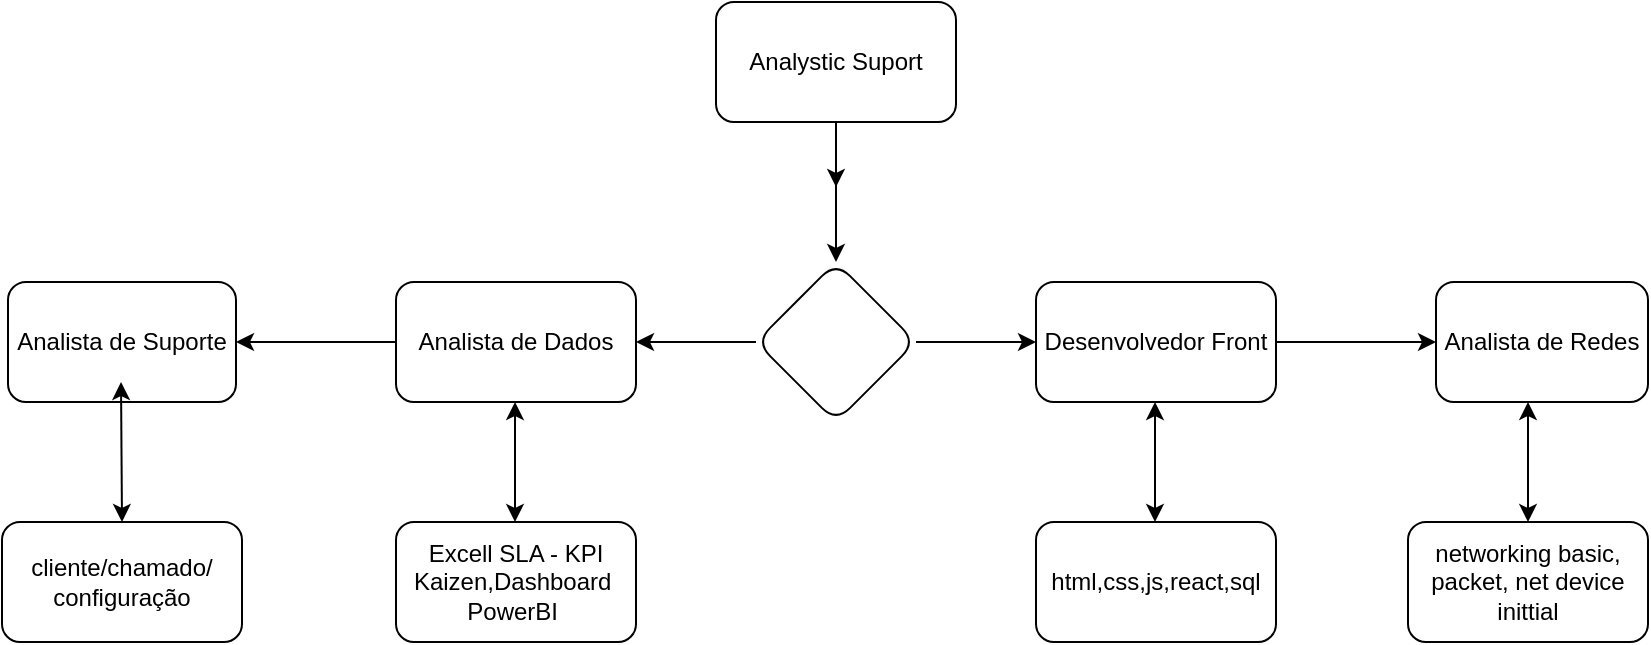 <mxfile version="21.3.3" type="github">
  <diagram name="Página-1" id="0PeoEGvI6WBhaz1xGEVT">
    <mxGraphModel dx="1707" dy="484" grid="1" gridSize="10" guides="1" tooltips="1" connect="1" arrows="1" fold="1" page="1" pageScale="1" pageWidth="827" pageHeight="1169" math="0" shadow="0">
      <root>
        <mxCell id="0" />
        <mxCell id="1" parent="0" />
        <mxCell id="jEA6lcKsGOBMWSVxWMmW-3" value="" style="edgeStyle=orthogonalEdgeStyle;rounded=0;orthogonalLoop=1;jettySize=auto;html=1;" edge="1" parent="1" source="jEA6lcKsGOBMWSVxWMmW-1">
          <mxGeometry relative="1" as="geometry">
            <mxPoint x="414" y="122.5" as="targetPoint" />
          </mxGeometry>
        </mxCell>
        <mxCell id="jEA6lcKsGOBMWSVxWMmW-5" value="" style="edgeStyle=orthogonalEdgeStyle;rounded=0;orthogonalLoop=1;jettySize=auto;html=1;" edge="1" parent="1" source="jEA6lcKsGOBMWSVxWMmW-1" target="jEA6lcKsGOBMWSVxWMmW-4">
          <mxGeometry relative="1" as="geometry" />
        </mxCell>
        <mxCell id="jEA6lcKsGOBMWSVxWMmW-1" value="Analystic Suport" style="rounded=1;whiteSpace=wrap;html=1;" vertex="1" parent="1">
          <mxGeometry x="354" y="30" width="120" height="60" as="geometry" />
        </mxCell>
        <mxCell id="jEA6lcKsGOBMWSVxWMmW-7" value="" style="edgeStyle=orthogonalEdgeStyle;rounded=0;orthogonalLoop=1;jettySize=auto;html=1;" edge="1" parent="1" source="jEA6lcKsGOBMWSVxWMmW-4" target="jEA6lcKsGOBMWSVxWMmW-6">
          <mxGeometry relative="1" as="geometry" />
        </mxCell>
        <mxCell id="jEA6lcKsGOBMWSVxWMmW-9" value="" style="edgeStyle=orthogonalEdgeStyle;rounded=0;orthogonalLoop=1;jettySize=auto;html=1;" edge="1" parent="1" source="jEA6lcKsGOBMWSVxWMmW-4" target="jEA6lcKsGOBMWSVxWMmW-8">
          <mxGeometry relative="1" as="geometry" />
        </mxCell>
        <mxCell id="jEA6lcKsGOBMWSVxWMmW-4" value="" style="rhombus;whiteSpace=wrap;html=1;rounded=1;" vertex="1" parent="1">
          <mxGeometry x="374" y="160" width="80" height="80" as="geometry" />
        </mxCell>
        <mxCell id="jEA6lcKsGOBMWSVxWMmW-11" value="" style="edgeStyle=orthogonalEdgeStyle;rounded=0;orthogonalLoop=1;jettySize=auto;html=1;" edge="1" parent="1" source="jEA6lcKsGOBMWSVxWMmW-6" target="jEA6lcKsGOBMWSVxWMmW-10">
          <mxGeometry relative="1" as="geometry" />
        </mxCell>
        <mxCell id="jEA6lcKsGOBMWSVxWMmW-6" value="Analista de Dados" style="whiteSpace=wrap;html=1;rounded=1;" vertex="1" parent="1">
          <mxGeometry x="194" y="170" width="120" height="60" as="geometry" />
        </mxCell>
        <mxCell id="jEA6lcKsGOBMWSVxWMmW-13" value="" style="edgeStyle=orthogonalEdgeStyle;rounded=0;orthogonalLoop=1;jettySize=auto;html=1;" edge="1" parent="1" source="jEA6lcKsGOBMWSVxWMmW-8" target="jEA6lcKsGOBMWSVxWMmW-12">
          <mxGeometry relative="1" as="geometry" />
        </mxCell>
        <mxCell id="jEA6lcKsGOBMWSVxWMmW-8" value="Desenvolvedor Front" style="whiteSpace=wrap;html=1;rounded=1;" vertex="1" parent="1">
          <mxGeometry x="514" y="170" width="120" height="60" as="geometry" />
        </mxCell>
        <mxCell id="jEA6lcKsGOBMWSVxWMmW-10" value="Analista de Suporte" style="whiteSpace=wrap;html=1;rounded=1;" vertex="1" parent="1">
          <mxGeometry y="170" width="114" height="60" as="geometry" />
        </mxCell>
        <mxCell id="jEA6lcKsGOBMWSVxWMmW-12" value="Analista de Redes" style="whiteSpace=wrap;html=1;rounded=1;" vertex="1" parent="1">
          <mxGeometry x="714" y="170" width="106" height="60" as="geometry" />
        </mxCell>
        <mxCell id="jEA6lcKsGOBMWSVxWMmW-14" value="" style="endArrow=classic;startArrow=classic;html=1;rounded=0;" edge="1" parent="1">
          <mxGeometry width="50" height="50" relative="1" as="geometry">
            <mxPoint x="57" y="290" as="sourcePoint" />
            <mxPoint x="56.5" y="220" as="targetPoint" />
          </mxGeometry>
        </mxCell>
        <mxCell id="jEA6lcKsGOBMWSVxWMmW-18" value="" style="endArrow=classic;startArrow=classic;html=1;rounded=0;" edge="1" parent="1">
          <mxGeometry width="50" height="50" relative="1" as="geometry">
            <mxPoint x="760" y="290" as="sourcePoint" />
            <mxPoint x="760" y="230" as="targetPoint" />
            <Array as="points" />
          </mxGeometry>
        </mxCell>
        <mxCell id="jEA6lcKsGOBMWSVxWMmW-19" value="" style="endArrow=classic;startArrow=classic;html=1;rounded=0;" edge="1" parent="1">
          <mxGeometry width="50" height="50" relative="1" as="geometry">
            <mxPoint x="573.5" y="290" as="sourcePoint" />
            <mxPoint x="573.5" y="230" as="targetPoint" />
          </mxGeometry>
        </mxCell>
        <mxCell id="jEA6lcKsGOBMWSVxWMmW-20" value="" style="endArrow=classic;startArrow=classic;html=1;rounded=0;" edge="1" parent="1">
          <mxGeometry width="50" height="50" relative="1" as="geometry">
            <mxPoint x="253.5" y="290" as="sourcePoint" />
            <mxPoint x="253.5" y="230" as="targetPoint" />
          </mxGeometry>
        </mxCell>
        <mxCell id="jEA6lcKsGOBMWSVxWMmW-22" value="Excell SLA - KPI Kaizen,Dashboard&amp;nbsp;&lt;br&gt;PowerBI&amp;nbsp;" style="rounded=1;whiteSpace=wrap;html=1;" vertex="1" parent="1">
          <mxGeometry x="194" y="290" width="120" height="60" as="geometry" />
        </mxCell>
        <mxCell id="jEA6lcKsGOBMWSVxWMmW-23" value="cliente/chamado/&lt;br&gt;configuração" style="rounded=1;whiteSpace=wrap;html=1;" vertex="1" parent="1">
          <mxGeometry x="-3" y="290" width="120" height="60" as="geometry" />
        </mxCell>
        <mxCell id="jEA6lcKsGOBMWSVxWMmW-24" value="html,css,js,react,sql" style="rounded=1;whiteSpace=wrap;html=1;" vertex="1" parent="1">
          <mxGeometry x="514" y="290" width="120" height="60" as="geometry" />
        </mxCell>
        <mxCell id="jEA6lcKsGOBMWSVxWMmW-25" value="networking basic,&lt;br&gt;packet, net device inittial" style="rounded=1;whiteSpace=wrap;html=1;" vertex="1" parent="1">
          <mxGeometry x="700" y="290" width="120" height="60" as="geometry" />
        </mxCell>
      </root>
    </mxGraphModel>
  </diagram>
</mxfile>
